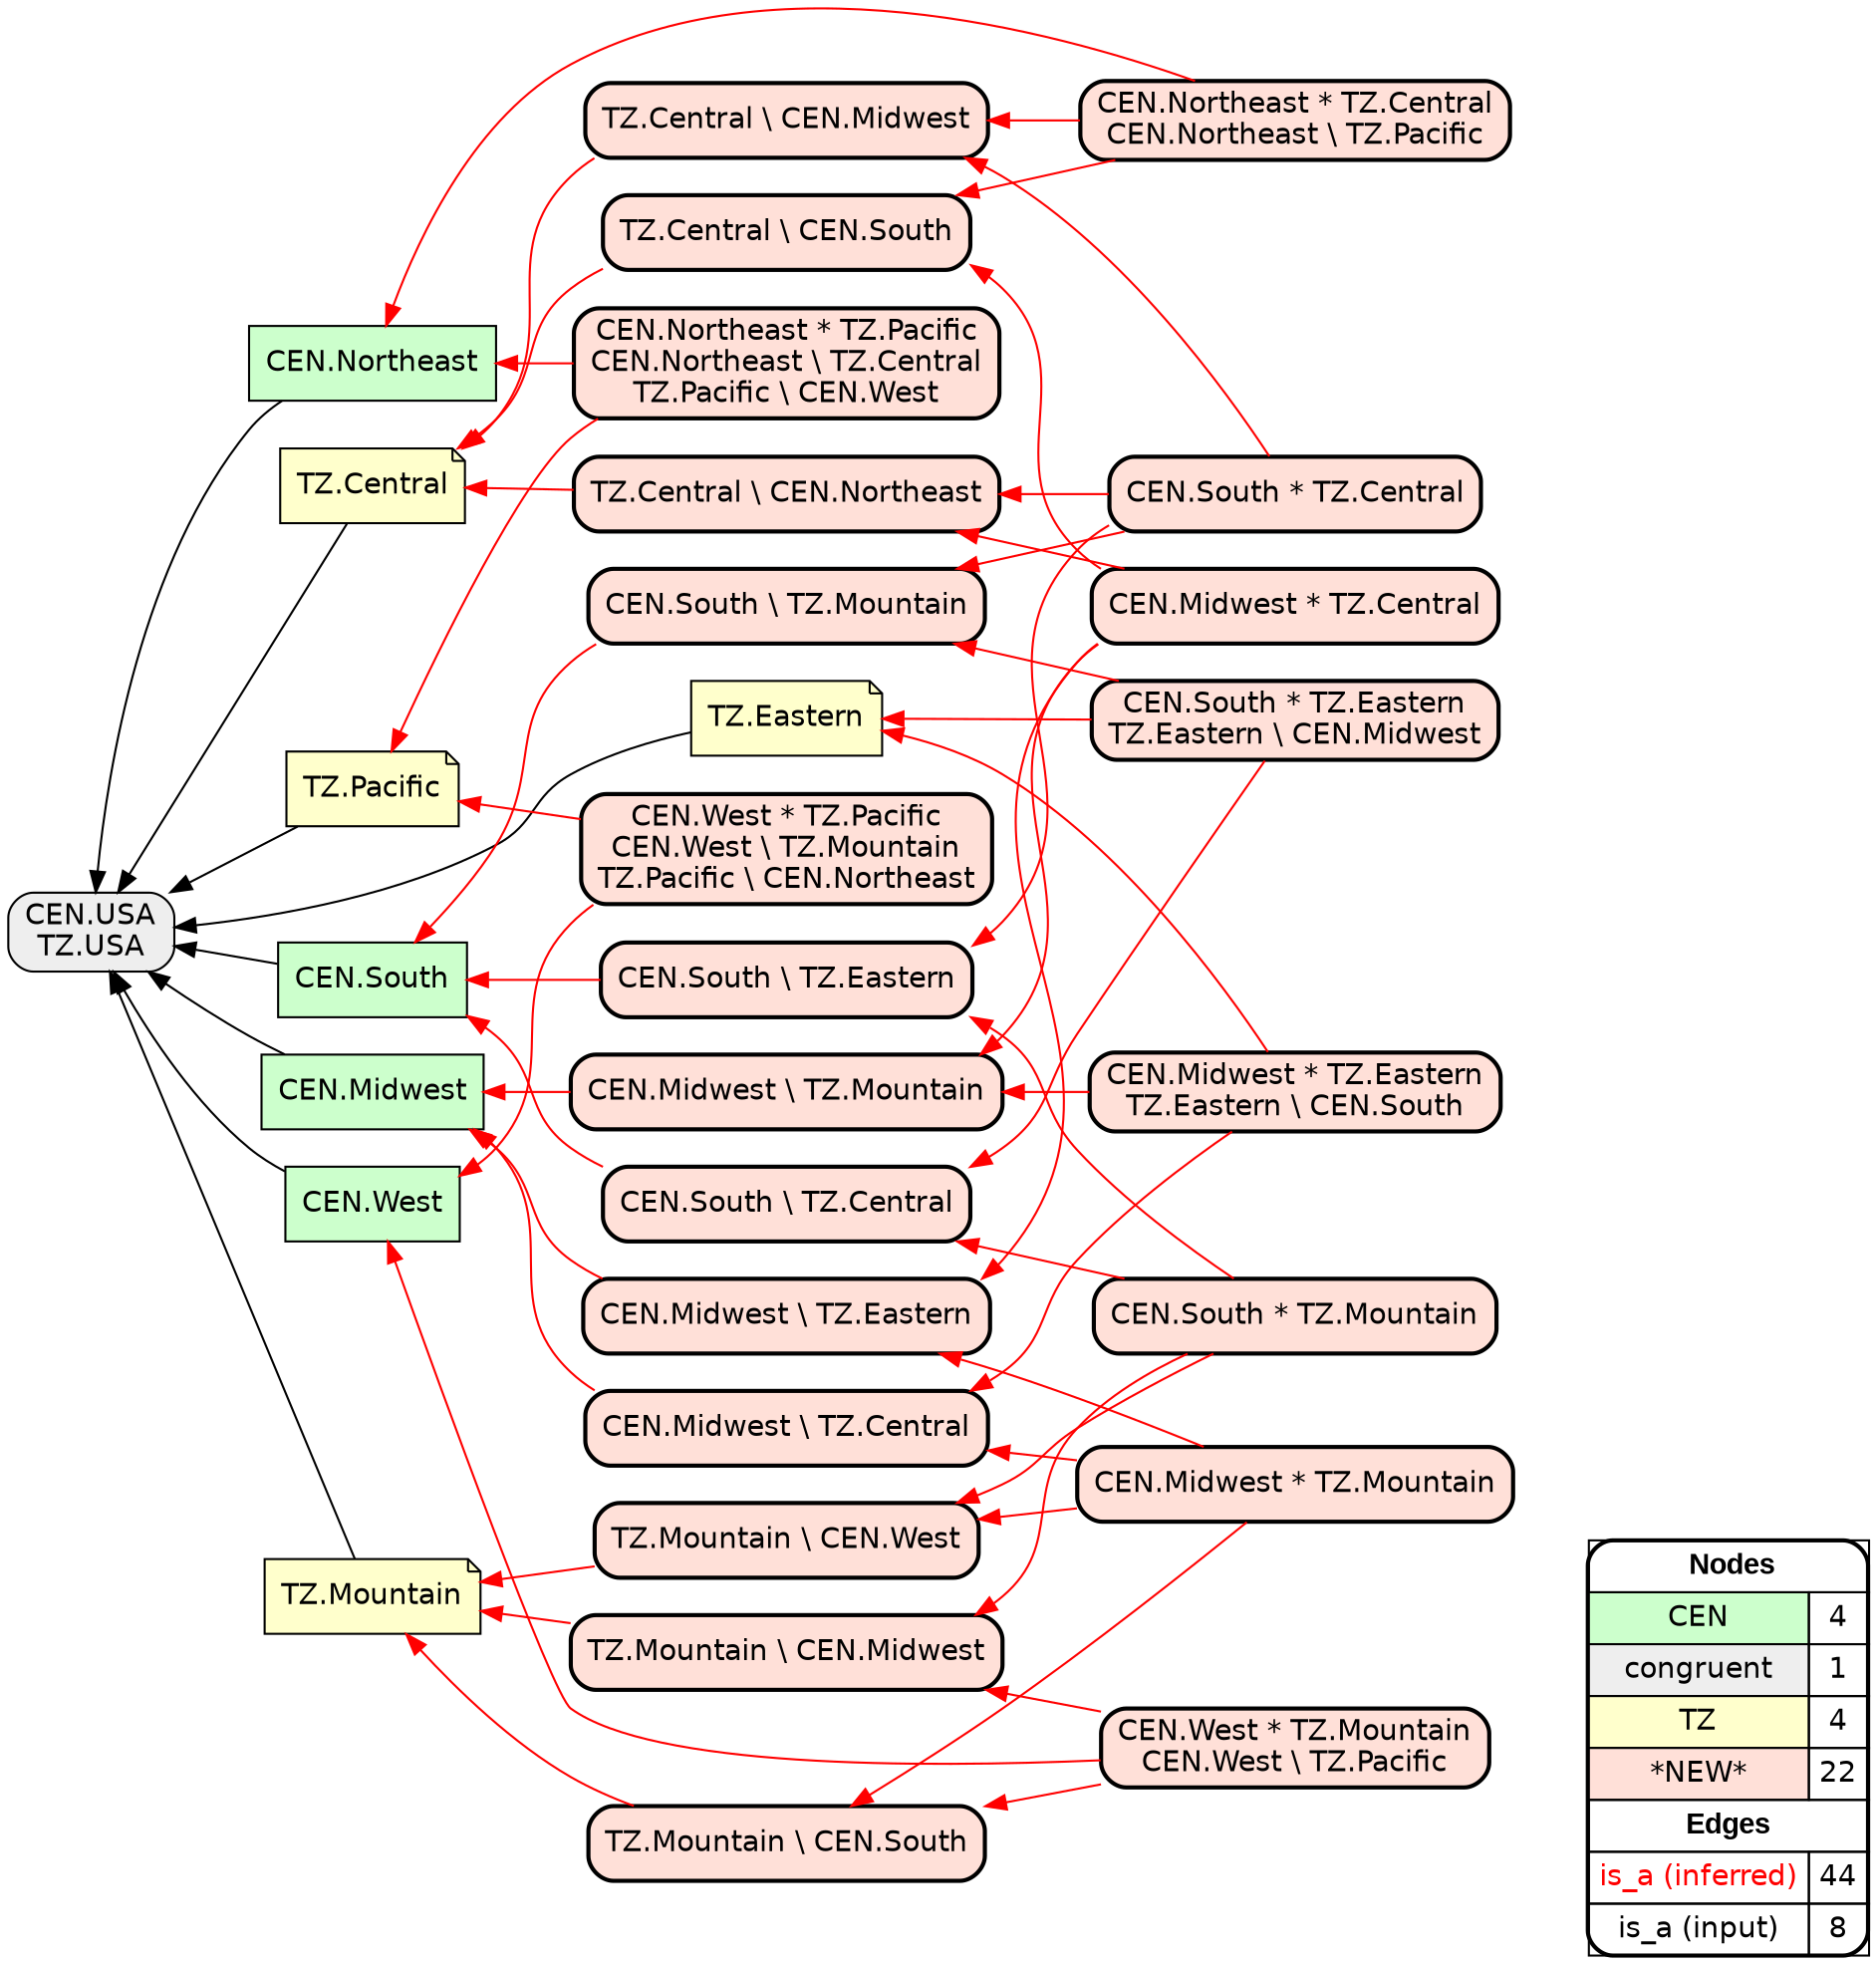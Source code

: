 digraph{
rankdir=RL
node[shape=box style=filled fillcolor="#CCFFCC" fontname="helvetica"] 
"CEN.Midwest"
"CEN.West"
"CEN.Northeast"
"CEN.South"
node[shape=box style="filled,rounded" fillcolor="#EEEEEE" fontname="helvetica"] 
"CEN.USA\nTZ.USA"
node[shape=note style=filled fillcolor="#FFFFCC" fontname="helvetica"] 
"TZ.Eastern"
"TZ.Mountain"
"TZ.Central"
"TZ.Pacific"
node[shape=box style="filled,rounded,bold" fillcolor="#FFE0D8" fontname="helvetica"] 
"CEN.South * TZ.Eastern\nTZ.Eastern \\ CEN.Midwest"
"CEN.Northeast * TZ.Central\nCEN.Northeast \\ TZ.Pacific"
"TZ.Mountain \\ CEN.South"
"CEN.South \\ TZ.Eastern"
"CEN.South * TZ.Central"
"TZ.Central \\ CEN.South"
"CEN.South * TZ.Mountain"
"CEN.West * TZ.Pacific\nCEN.West \\ TZ.Mountain\nTZ.Pacific \\ CEN.Northeast"
"TZ.Central \\ CEN.Midwest"
"CEN.Midwest * TZ.Eastern\nTZ.Eastern \\ CEN.South"
"CEN.Midwest * TZ.Central"
"CEN.Midwest * TZ.Mountain"
"TZ.Mountain \\ CEN.West"
"CEN.Midwest \\ TZ.Central"
"TZ.Mountain \\ CEN.Midwest"
"CEN.South \\ TZ.Mountain"
"CEN.West * TZ.Mountain\nCEN.West \\ TZ.Pacific"
"TZ.Central \\ CEN.Northeast"
"CEN.Northeast * TZ.Pacific\nCEN.Northeast \\ TZ.Central\nTZ.Pacific \\ CEN.West"
"CEN.Midwest \\ TZ.Eastern"
"CEN.South \\ TZ.Central"
"CEN.Midwest \\ TZ.Mountain"
edge[arrowhead=normal style=dotted color="#000000" constraint=true penwidth=1]
edge[arrowhead=normal style=solid color="#FF0000" constraint=true penwidth=1]
"CEN.Midwest * TZ.Mountain" -> "TZ.Mountain \\ CEN.West"
"CEN.West * TZ.Pacific\nCEN.West \\ TZ.Mountain\nTZ.Pacific \\ CEN.Northeast" -> "CEN.West"
"CEN.South * TZ.Central" -> "CEN.South \\ TZ.Mountain"
"CEN.Midwest * TZ.Mountain" -> "TZ.Mountain \\ CEN.South"
"CEN.West * TZ.Mountain\nCEN.West \\ TZ.Pacific" -> "TZ.Mountain \\ CEN.South"
"CEN.Midwest * TZ.Mountain" -> "CEN.Midwest \\ TZ.Eastern"
"TZ.Mountain \\ CEN.South" -> "TZ.Mountain"
"CEN.South \\ TZ.Central" -> "CEN.South"
"CEN.West * TZ.Pacific\nCEN.West \\ TZ.Mountain\nTZ.Pacific \\ CEN.Northeast" -> "TZ.Pacific"
"CEN.Northeast * TZ.Central\nCEN.Northeast \\ TZ.Pacific" -> "TZ.Central \\ CEN.South"
"CEN.Northeast * TZ.Central\nCEN.Northeast \\ TZ.Pacific" -> "TZ.Central \\ CEN.Midwest"
"CEN.Northeast * TZ.Pacific\nCEN.Northeast \\ TZ.Central\nTZ.Pacific \\ CEN.West" -> "TZ.Pacific"
"CEN.South * TZ.Central" -> "TZ.Central \\ CEN.Midwest"
"CEN.Midwest \\ TZ.Central" -> "CEN.Midwest"
"CEN.Midwest * TZ.Central" -> "CEN.Midwest \\ TZ.Eastern"
"CEN.Northeast * TZ.Central\nCEN.Northeast \\ TZ.Pacific" -> "CEN.Northeast"
"CEN.South * TZ.Central" -> "TZ.Central \\ CEN.Northeast"
"CEN.Midwest * TZ.Central" -> "TZ.Central \\ CEN.South"
"CEN.South * TZ.Eastern\nTZ.Eastern \\ CEN.Midwest" -> "CEN.South \\ TZ.Central"
"CEN.Midwest * TZ.Eastern\nTZ.Eastern \\ CEN.South" -> "TZ.Eastern"
"TZ.Central \\ CEN.Midwest" -> "TZ.Central"
"CEN.Midwest \\ TZ.Mountain" -> "CEN.Midwest"
"CEN.Midwest * TZ.Central" -> "CEN.Midwest \\ TZ.Mountain"
"TZ.Mountain \\ CEN.West" -> "TZ.Mountain"
"CEN.Midwest * TZ.Eastern\nTZ.Eastern \\ CEN.South" -> "CEN.Midwest \\ TZ.Mountain"
"CEN.Northeast * TZ.Pacific\nCEN.Northeast \\ TZ.Central\nTZ.Pacific \\ CEN.West" -> "CEN.Northeast"
"CEN.West * TZ.Mountain\nCEN.West \\ TZ.Pacific" -> "TZ.Mountain \\ CEN.Midwest"
"TZ.Central \\ CEN.Northeast" -> "TZ.Central"
"CEN.Midwest * TZ.Central" -> "TZ.Central \\ CEN.Northeast"
"CEN.South * TZ.Eastern\nTZ.Eastern \\ CEN.Midwest" -> "CEN.South \\ TZ.Mountain"
"CEN.South * TZ.Eastern\nTZ.Eastern \\ CEN.Midwest" -> "TZ.Eastern"
"CEN.West * TZ.Mountain\nCEN.West \\ TZ.Pacific" -> "CEN.West"
"CEN.Midwest \\ TZ.Eastern" -> "CEN.Midwest"
"CEN.South \\ TZ.Eastern" -> "CEN.South"
"CEN.South \\ TZ.Mountain" -> "CEN.South"
"CEN.Midwest * TZ.Eastern\nTZ.Eastern \\ CEN.South" -> "CEN.Midwest \\ TZ.Central"
"CEN.South * TZ.Mountain" -> "TZ.Mountain \\ CEN.Midwest"
"CEN.Midwest * TZ.Mountain" -> "CEN.Midwest \\ TZ.Central"
"CEN.South * TZ.Mountain" -> "TZ.Mountain \\ CEN.West"
"CEN.South * TZ.Central" -> "CEN.South \\ TZ.Eastern"
"CEN.South * TZ.Mountain" -> "CEN.South \\ TZ.Central"
"TZ.Central \\ CEN.South" -> "TZ.Central"
"TZ.Mountain \\ CEN.Midwest" -> "TZ.Mountain"
"CEN.South * TZ.Mountain" -> "CEN.South \\ TZ.Eastern"
edge[arrowhead=normal style=solid color="#000000" constraint=true penwidth=1]
"CEN.South" -> "CEN.USA\nTZ.USA"
"TZ.Mountain" -> "CEN.USA\nTZ.USA"
"CEN.Midwest" -> "CEN.USA\nTZ.USA"
"TZ.Central" -> "CEN.USA\nTZ.USA"
"TZ.Pacific" -> "CEN.USA\nTZ.USA"
"CEN.West" -> "CEN.USA\nTZ.USA"
"TZ.Eastern" -> "CEN.USA\nTZ.USA"
"CEN.Northeast" -> "CEN.USA\nTZ.USA"
node[shape=box] 
{rank=source Legend [fillcolor= white margin=0 label=< 
 <TABLE BORDER="0" CELLBORDER="1" CELLSPACING="0" CELLPADDING="4"> 
<TR> <TD COLSPAN="2"><font face="Arial Black"> Nodes</font></TD> </TR> 
<TR> 
 <TD bgcolor="#CCFFCC" fontname="helvetica">CEN</TD> 
 <TD>4</TD> 
 </TR> 
<TR> 
 <TD bgcolor="#EEEEEE" fontname="helvetica">congruent</TD> 
 <TD>1</TD> 
 </TR> 
<TR> 
 <TD bgcolor="#FFFFCC" fontname="helvetica">TZ</TD> 
 <TD>4</TD> 
 </TR> 
<TR> 
 <TD bgcolor="#FFE0D8" fontname="helvetica">*NEW*</TD> 
 <TD>22</TD> 
 </TR> 
<TR> <TD COLSPAN="2"><font face = "Arial Black"> Edges </font></TD> </TR> 
<TR> 
 <TD><font color ="#FF0000">is_a (inferred)</font></TD><TD>44</TD>
</TR>
<TR> 
 <TD><font color ="#000000">is_a (input)</font></TD><TD>8</TD>
</TR>
</TABLE> 
 >] } 
}